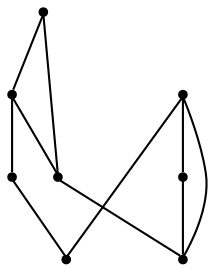 graph {
  node [shape=point,comment="{\"directed\":false,\"doi\":\"10.1007/978-3-642-00219-9_40\",\"figure\":\"8 (2)\"}"]

  v0 [pos="1659.921836462686,678.4550359552557"]
  v1 [pos="1632.839217287995,732.4745094992898"]
  v2 [pos="1705.0178815265033,579.293827681108"]
  v3 [pos="1632.839217287995,678.4550359552558"]
  v4 [pos="1565.226453488372,678.4550359552558"]
  v5 [pos="1547.150547258244,732.4745094992898"]
  v6 [pos="1533.6404460285985,678.4550359552557"]
  v7 [pos="1506.620402633312,579.293827681108"]

  v0 -- v1 [id="-1",pos="1659.921836462686,678.4550359552557 1632.839217287995,732.4745094992898 1632.839217287995,732.4745094992898 1632.839217287995,732.4745094992898"]
  v7 -- v2 [id="-2",pos="1506.620402633312,579.293827681108 1705.0178815265033,579.293827681108 1705.0178815265033,579.293827681108 1705.0178815265033,579.293827681108"]
  v6 -- v4 [id="-3",pos="1533.6404460285985,678.4550359552557 1565.226453488372,678.4550359552558 1565.226453488372,678.4550359552558 1565.226453488372,678.4550359552558"]
  v4 -- v3 [id="-4",pos="1565.226453488372,678.4550359552558 1632.839217287995,678.4550359552558 1632.839217287995,678.4550359552558 1632.839217287995,678.4550359552558"]
  v3 -- v0 [id="-5",pos="1632.839217287995,678.4550359552558 1659.921836462686,678.4550359552557 1659.921836462686,678.4550359552557 1659.921836462686,678.4550359552557"]
  v6 -- v7 [id="-6",pos="1533.6404460285985,678.4550359552557 1506.620402633312,579.293827681108 1506.620402633312,579.293827681108 1506.620402633312,579.293827681108"]
  v5 -- v4 [id="-8",pos="1547.150547258244,732.4745094992898 1565.226453488372,678.4550359552558 1565.226453488372,678.4550359552558 1565.226453488372,678.4550359552558"]
  v5 -- v6 [id="-9",pos="1547.150547258244,732.4745094992898 1533.6404460285985,678.4550359552557 1533.6404460285985,678.4550359552557 1533.6404460285985,678.4550359552557"]
  v1 -- v3 [id="-11",pos="1632.839217287995,732.4745094992898 1632.839217287995,678.4550359552558 1632.839217287995,678.4550359552558 1632.839217287995,678.4550359552558"]
  v0 -- v2 [id="-13",pos="1659.921836462686,678.4550359552557 1705.0178815265033,579.293827681108 1705.0178815265033,579.293827681108 1705.0178815265033,579.293827681108"]
}